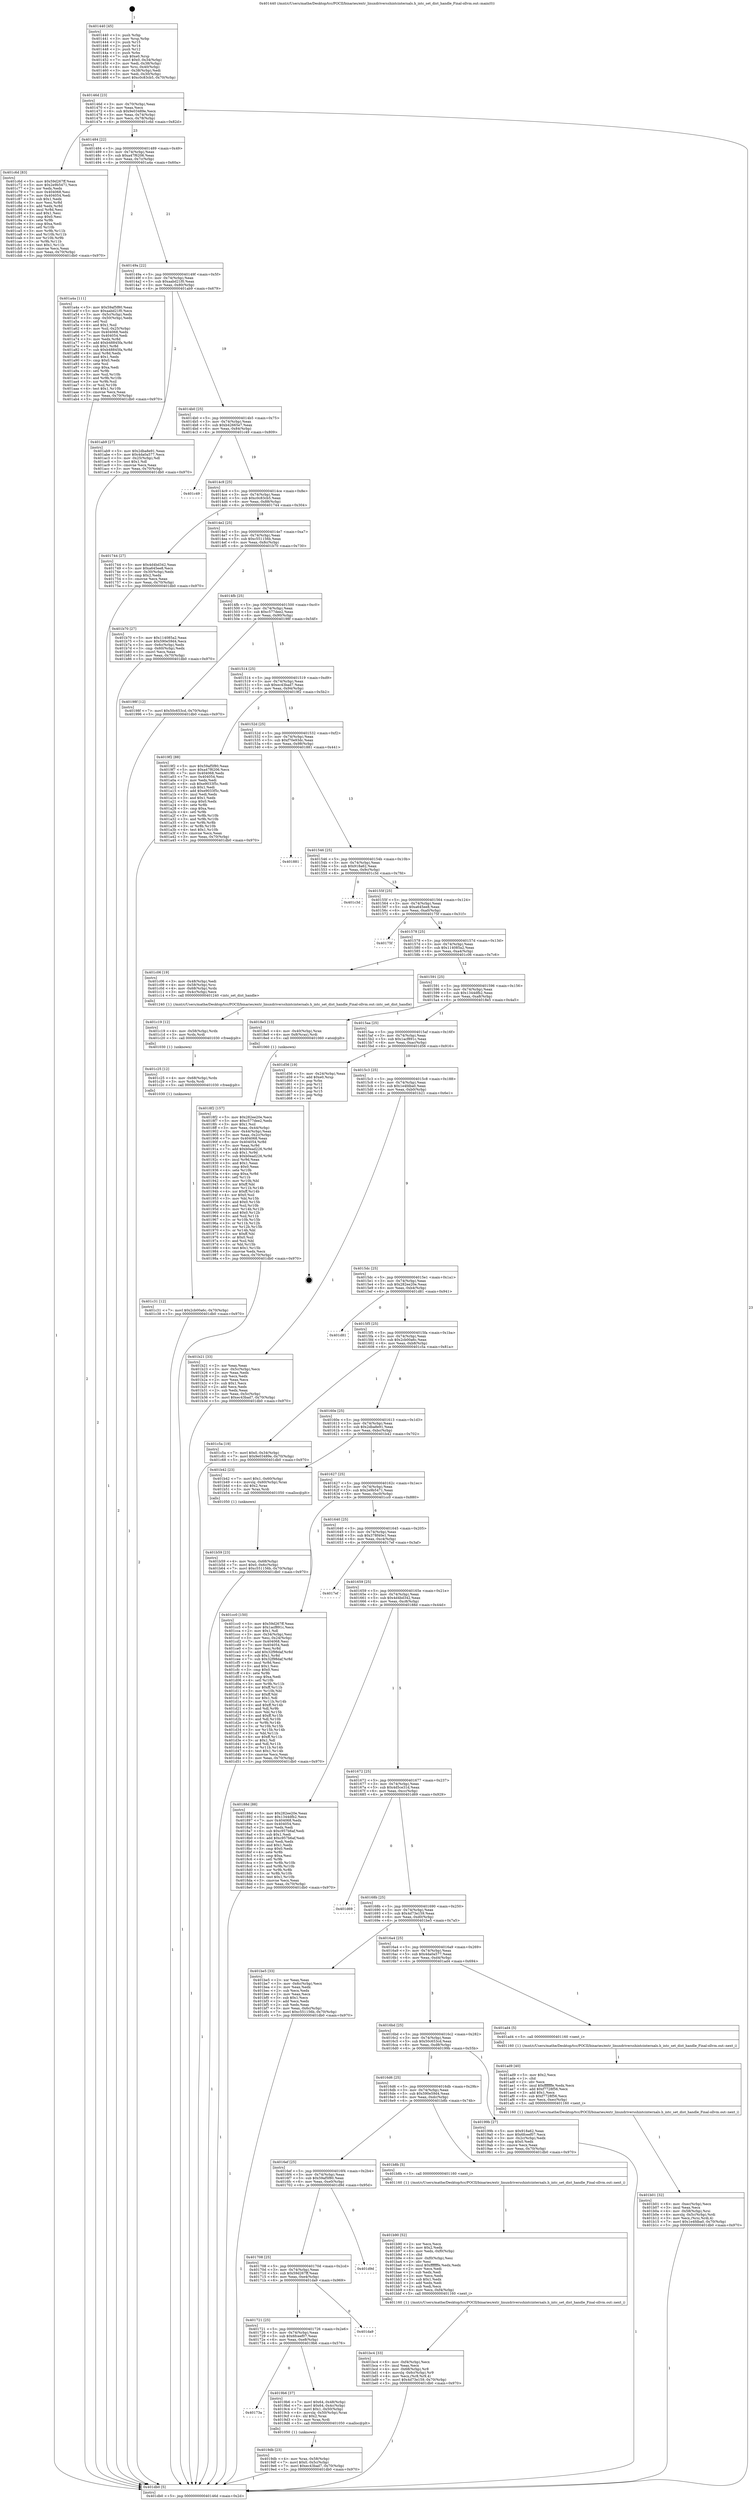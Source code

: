 digraph "0x401440" {
  label = "0x401440 (/mnt/c/Users/mathe/Desktop/tcc/POCII/binaries/extr_linuxdriversshintcinternals.h_intc_set_dist_handle_Final-ollvm.out::main(0))"
  labelloc = "t"
  node[shape=record]

  Entry [label="",width=0.3,height=0.3,shape=circle,fillcolor=black,style=filled]
  "0x40146d" [label="{
     0x40146d [23]\l
     | [instrs]\l
     &nbsp;&nbsp;0x40146d \<+3\>: mov -0x70(%rbp),%eax\l
     &nbsp;&nbsp;0x401470 \<+2\>: mov %eax,%ecx\l
     &nbsp;&nbsp;0x401472 \<+6\>: sub $0x9e03489e,%ecx\l
     &nbsp;&nbsp;0x401478 \<+3\>: mov %eax,-0x74(%rbp)\l
     &nbsp;&nbsp;0x40147b \<+3\>: mov %ecx,-0x78(%rbp)\l
     &nbsp;&nbsp;0x40147e \<+6\>: je 0000000000401c6d \<main+0x82d\>\l
  }"]
  "0x401c6d" [label="{
     0x401c6d [83]\l
     | [instrs]\l
     &nbsp;&nbsp;0x401c6d \<+5\>: mov $0x59d267ff,%eax\l
     &nbsp;&nbsp;0x401c72 \<+5\>: mov $0x2e9b5471,%ecx\l
     &nbsp;&nbsp;0x401c77 \<+2\>: xor %edx,%edx\l
     &nbsp;&nbsp;0x401c79 \<+7\>: mov 0x404068,%esi\l
     &nbsp;&nbsp;0x401c80 \<+7\>: mov 0x404054,%edi\l
     &nbsp;&nbsp;0x401c87 \<+3\>: sub $0x1,%edx\l
     &nbsp;&nbsp;0x401c8a \<+3\>: mov %esi,%r8d\l
     &nbsp;&nbsp;0x401c8d \<+3\>: add %edx,%r8d\l
     &nbsp;&nbsp;0x401c90 \<+4\>: imul %r8d,%esi\l
     &nbsp;&nbsp;0x401c94 \<+3\>: and $0x1,%esi\l
     &nbsp;&nbsp;0x401c97 \<+3\>: cmp $0x0,%esi\l
     &nbsp;&nbsp;0x401c9a \<+4\>: sete %r9b\l
     &nbsp;&nbsp;0x401c9e \<+3\>: cmp $0xa,%edi\l
     &nbsp;&nbsp;0x401ca1 \<+4\>: setl %r10b\l
     &nbsp;&nbsp;0x401ca5 \<+3\>: mov %r9b,%r11b\l
     &nbsp;&nbsp;0x401ca8 \<+3\>: and %r10b,%r11b\l
     &nbsp;&nbsp;0x401cab \<+3\>: xor %r10b,%r9b\l
     &nbsp;&nbsp;0x401cae \<+3\>: or %r9b,%r11b\l
     &nbsp;&nbsp;0x401cb1 \<+4\>: test $0x1,%r11b\l
     &nbsp;&nbsp;0x401cb5 \<+3\>: cmovne %ecx,%eax\l
     &nbsp;&nbsp;0x401cb8 \<+3\>: mov %eax,-0x70(%rbp)\l
     &nbsp;&nbsp;0x401cbb \<+5\>: jmp 0000000000401db0 \<main+0x970\>\l
  }"]
  "0x401484" [label="{
     0x401484 [22]\l
     | [instrs]\l
     &nbsp;&nbsp;0x401484 \<+5\>: jmp 0000000000401489 \<main+0x49\>\l
     &nbsp;&nbsp;0x401489 \<+3\>: mov -0x74(%rbp),%eax\l
     &nbsp;&nbsp;0x40148c \<+5\>: sub $0xa47f6206,%eax\l
     &nbsp;&nbsp;0x401491 \<+3\>: mov %eax,-0x7c(%rbp)\l
     &nbsp;&nbsp;0x401494 \<+6\>: je 0000000000401a4a \<main+0x60a\>\l
  }"]
  Exit [label="",width=0.3,height=0.3,shape=circle,fillcolor=black,style=filled,peripheries=2]
  "0x401a4a" [label="{
     0x401a4a [111]\l
     | [instrs]\l
     &nbsp;&nbsp;0x401a4a \<+5\>: mov $0x59af5f80,%eax\l
     &nbsp;&nbsp;0x401a4f \<+5\>: mov $0xaabd21f0,%ecx\l
     &nbsp;&nbsp;0x401a54 \<+3\>: mov -0x5c(%rbp),%edx\l
     &nbsp;&nbsp;0x401a57 \<+3\>: cmp -0x50(%rbp),%edx\l
     &nbsp;&nbsp;0x401a5a \<+4\>: setl %sil\l
     &nbsp;&nbsp;0x401a5e \<+4\>: and $0x1,%sil\l
     &nbsp;&nbsp;0x401a62 \<+4\>: mov %sil,-0x25(%rbp)\l
     &nbsp;&nbsp;0x401a66 \<+7\>: mov 0x404068,%edx\l
     &nbsp;&nbsp;0x401a6d \<+7\>: mov 0x404054,%edi\l
     &nbsp;&nbsp;0x401a74 \<+3\>: mov %edx,%r8d\l
     &nbsp;&nbsp;0x401a77 \<+7\>: add $0xb48845fa,%r8d\l
     &nbsp;&nbsp;0x401a7e \<+4\>: sub $0x1,%r8d\l
     &nbsp;&nbsp;0x401a82 \<+7\>: sub $0xb48845fa,%r8d\l
     &nbsp;&nbsp;0x401a89 \<+4\>: imul %r8d,%edx\l
     &nbsp;&nbsp;0x401a8d \<+3\>: and $0x1,%edx\l
     &nbsp;&nbsp;0x401a90 \<+3\>: cmp $0x0,%edx\l
     &nbsp;&nbsp;0x401a93 \<+4\>: sete %sil\l
     &nbsp;&nbsp;0x401a97 \<+3\>: cmp $0xa,%edi\l
     &nbsp;&nbsp;0x401a9a \<+4\>: setl %r9b\l
     &nbsp;&nbsp;0x401a9e \<+3\>: mov %sil,%r10b\l
     &nbsp;&nbsp;0x401aa1 \<+3\>: and %r9b,%r10b\l
     &nbsp;&nbsp;0x401aa4 \<+3\>: xor %r9b,%sil\l
     &nbsp;&nbsp;0x401aa7 \<+3\>: or %sil,%r10b\l
     &nbsp;&nbsp;0x401aaa \<+4\>: test $0x1,%r10b\l
     &nbsp;&nbsp;0x401aae \<+3\>: cmovne %ecx,%eax\l
     &nbsp;&nbsp;0x401ab1 \<+3\>: mov %eax,-0x70(%rbp)\l
     &nbsp;&nbsp;0x401ab4 \<+5\>: jmp 0000000000401db0 \<main+0x970\>\l
  }"]
  "0x40149a" [label="{
     0x40149a [22]\l
     | [instrs]\l
     &nbsp;&nbsp;0x40149a \<+5\>: jmp 000000000040149f \<main+0x5f\>\l
     &nbsp;&nbsp;0x40149f \<+3\>: mov -0x74(%rbp),%eax\l
     &nbsp;&nbsp;0x4014a2 \<+5\>: sub $0xaabd21f0,%eax\l
     &nbsp;&nbsp;0x4014a7 \<+3\>: mov %eax,-0x80(%rbp)\l
     &nbsp;&nbsp;0x4014aa \<+6\>: je 0000000000401ab9 \<main+0x679\>\l
  }"]
  "0x401c31" [label="{
     0x401c31 [12]\l
     | [instrs]\l
     &nbsp;&nbsp;0x401c31 \<+7\>: movl $0x2cb00a6c,-0x70(%rbp)\l
     &nbsp;&nbsp;0x401c38 \<+5\>: jmp 0000000000401db0 \<main+0x970\>\l
  }"]
  "0x401ab9" [label="{
     0x401ab9 [27]\l
     | [instrs]\l
     &nbsp;&nbsp;0x401ab9 \<+5\>: mov $0x2dba8e91,%eax\l
     &nbsp;&nbsp;0x401abe \<+5\>: mov $0x4da0a577,%ecx\l
     &nbsp;&nbsp;0x401ac3 \<+3\>: mov -0x25(%rbp),%dl\l
     &nbsp;&nbsp;0x401ac6 \<+3\>: test $0x1,%dl\l
     &nbsp;&nbsp;0x401ac9 \<+3\>: cmovne %ecx,%eax\l
     &nbsp;&nbsp;0x401acc \<+3\>: mov %eax,-0x70(%rbp)\l
     &nbsp;&nbsp;0x401acf \<+5\>: jmp 0000000000401db0 \<main+0x970\>\l
  }"]
  "0x4014b0" [label="{
     0x4014b0 [25]\l
     | [instrs]\l
     &nbsp;&nbsp;0x4014b0 \<+5\>: jmp 00000000004014b5 \<main+0x75\>\l
     &nbsp;&nbsp;0x4014b5 \<+3\>: mov -0x74(%rbp),%eax\l
     &nbsp;&nbsp;0x4014b8 \<+5\>: sub $0xb42665e7,%eax\l
     &nbsp;&nbsp;0x4014bd \<+6\>: mov %eax,-0x84(%rbp)\l
     &nbsp;&nbsp;0x4014c3 \<+6\>: je 0000000000401c49 \<main+0x809\>\l
  }"]
  "0x401c25" [label="{
     0x401c25 [12]\l
     | [instrs]\l
     &nbsp;&nbsp;0x401c25 \<+4\>: mov -0x68(%rbp),%rdx\l
     &nbsp;&nbsp;0x401c29 \<+3\>: mov %rdx,%rdi\l
     &nbsp;&nbsp;0x401c2c \<+5\>: call 0000000000401030 \<free@plt\>\l
     | [calls]\l
     &nbsp;&nbsp;0x401030 \{1\} (unknown)\l
  }"]
  "0x401c49" [label="{
     0x401c49\l
  }", style=dashed]
  "0x4014c9" [label="{
     0x4014c9 [25]\l
     | [instrs]\l
     &nbsp;&nbsp;0x4014c9 \<+5\>: jmp 00000000004014ce \<main+0x8e\>\l
     &nbsp;&nbsp;0x4014ce \<+3\>: mov -0x74(%rbp),%eax\l
     &nbsp;&nbsp;0x4014d1 \<+5\>: sub $0xc0c83cb5,%eax\l
     &nbsp;&nbsp;0x4014d6 \<+6\>: mov %eax,-0x88(%rbp)\l
     &nbsp;&nbsp;0x4014dc \<+6\>: je 0000000000401744 \<main+0x304\>\l
  }"]
  "0x401c19" [label="{
     0x401c19 [12]\l
     | [instrs]\l
     &nbsp;&nbsp;0x401c19 \<+4\>: mov -0x58(%rbp),%rdx\l
     &nbsp;&nbsp;0x401c1d \<+3\>: mov %rdx,%rdi\l
     &nbsp;&nbsp;0x401c20 \<+5\>: call 0000000000401030 \<free@plt\>\l
     | [calls]\l
     &nbsp;&nbsp;0x401030 \{1\} (unknown)\l
  }"]
  "0x401744" [label="{
     0x401744 [27]\l
     | [instrs]\l
     &nbsp;&nbsp;0x401744 \<+5\>: mov $0x4d4bd342,%eax\l
     &nbsp;&nbsp;0x401749 \<+5\>: mov $0xa645ee8,%ecx\l
     &nbsp;&nbsp;0x40174e \<+3\>: mov -0x30(%rbp),%edx\l
     &nbsp;&nbsp;0x401751 \<+3\>: cmp $0x2,%edx\l
     &nbsp;&nbsp;0x401754 \<+3\>: cmovne %ecx,%eax\l
     &nbsp;&nbsp;0x401757 \<+3\>: mov %eax,-0x70(%rbp)\l
     &nbsp;&nbsp;0x40175a \<+5\>: jmp 0000000000401db0 \<main+0x970\>\l
  }"]
  "0x4014e2" [label="{
     0x4014e2 [25]\l
     | [instrs]\l
     &nbsp;&nbsp;0x4014e2 \<+5\>: jmp 00000000004014e7 \<main+0xa7\>\l
     &nbsp;&nbsp;0x4014e7 \<+3\>: mov -0x74(%rbp),%eax\l
     &nbsp;&nbsp;0x4014ea \<+5\>: sub $0xc551156b,%eax\l
     &nbsp;&nbsp;0x4014ef \<+6\>: mov %eax,-0x8c(%rbp)\l
     &nbsp;&nbsp;0x4014f5 \<+6\>: je 0000000000401b70 \<main+0x730\>\l
  }"]
  "0x401db0" [label="{
     0x401db0 [5]\l
     | [instrs]\l
     &nbsp;&nbsp;0x401db0 \<+5\>: jmp 000000000040146d \<main+0x2d\>\l
  }"]
  "0x401440" [label="{
     0x401440 [45]\l
     | [instrs]\l
     &nbsp;&nbsp;0x401440 \<+1\>: push %rbp\l
     &nbsp;&nbsp;0x401441 \<+3\>: mov %rsp,%rbp\l
     &nbsp;&nbsp;0x401444 \<+2\>: push %r15\l
     &nbsp;&nbsp;0x401446 \<+2\>: push %r14\l
     &nbsp;&nbsp;0x401448 \<+2\>: push %r12\l
     &nbsp;&nbsp;0x40144a \<+1\>: push %rbx\l
     &nbsp;&nbsp;0x40144b \<+7\>: sub $0xe0,%rsp\l
     &nbsp;&nbsp;0x401452 \<+7\>: movl $0x0,-0x34(%rbp)\l
     &nbsp;&nbsp;0x401459 \<+3\>: mov %edi,-0x38(%rbp)\l
     &nbsp;&nbsp;0x40145c \<+4\>: mov %rsi,-0x40(%rbp)\l
     &nbsp;&nbsp;0x401460 \<+3\>: mov -0x38(%rbp),%edi\l
     &nbsp;&nbsp;0x401463 \<+3\>: mov %edi,-0x30(%rbp)\l
     &nbsp;&nbsp;0x401466 \<+7\>: movl $0xc0c83cb5,-0x70(%rbp)\l
  }"]
  "0x401bc4" [label="{
     0x401bc4 [33]\l
     | [instrs]\l
     &nbsp;&nbsp;0x401bc4 \<+6\>: mov -0xf4(%rbp),%ecx\l
     &nbsp;&nbsp;0x401bca \<+3\>: imul %eax,%ecx\l
     &nbsp;&nbsp;0x401bcd \<+4\>: mov -0x68(%rbp),%r8\l
     &nbsp;&nbsp;0x401bd1 \<+4\>: movslq -0x6c(%rbp),%r9\l
     &nbsp;&nbsp;0x401bd5 \<+4\>: mov %ecx,(%r8,%r9,4)\l
     &nbsp;&nbsp;0x401bd9 \<+7\>: movl $0x4d73e159,-0x70(%rbp)\l
     &nbsp;&nbsp;0x401be0 \<+5\>: jmp 0000000000401db0 \<main+0x970\>\l
  }"]
  "0x401b70" [label="{
     0x401b70 [27]\l
     | [instrs]\l
     &nbsp;&nbsp;0x401b70 \<+5\>: mov $0x114085a2,%eax\l
     &nbsp;&nbsp;0x401b75 \<+5\>: mov $0x590e59d4,%ecx\l
     &nbsp;&nbsp;0x401b7a \<+3\>: mov -0x6c(%rbp),%edx\l
     &nbsp;&nbsp;0x401b7d \<+3\>: cmp -0x60(%rbp),%edx\l
     &nbsp;&nbsp;0x401b80 \<+3\>: cmovl %ecx,%eax\l
     &nbsp;&nbsp;0x401b83 \<+3\>: mov %eax,-0x70(%rbp)\l
     &nbsp;&nbsp;0x401b86 \<+5\>: jmp 0000000000401db0 \<main+0x970\>\l
  }"]
  "0x4014fb" [label="{
     0x4014fb [25]\l
     | [instrs]\l
     &nbsp;&nbsp;0x4014fb \<+5\>: jmp 0000000000401500 \<main+0xc0\>\l
     &nbsp;&nbsp;0x401500 \<+3\>: mov -0x74(%rbp),%eax\l
     &nbsp;&nbsp;0x401503 \<+5\>: sub $0xc577dee2,%eax\l
     &nbsp;&nbsp;0x401508 \<+6\>: mov %eax,-0x90(%rbp)\l
     &nbsp;&nbsp;0x40150e \<+6\>: je 000000000040198f \<main+0x54f\>\l
  }"]
  "0x401b90" [label="{
     0x401b90 [52]\l
     | [instrs]\l
     &nbsp;&nbsp;0x401b90 \<+2\>: xor %ecx,%ecx\l
     &nbsp;&nbsp;0x401b92 \<+5\>: mov $0x2,%edx\l
     &nbsp;&nbsp;0x401b97 \<+6\>: mov %edx,-0xf0(%rbp)\l
     &nbsp;&nbsp;0x401b9d \<+1\>: cltd\l
     &nbsp;&nbsp;0x401b9e \<+6\>: mov -0xf0(%rbp),%esi\l
     &nbsp;&nbsp;0x401ba4 \<+2\>: idiv %esi\l
     &nbsp;&nbsp;0x401ba6 \<+6\>: imul $0xfffffffe,%edx,%edx\l
     &nbsp;&nbsp;0x401bac \<+2\>: mov %ecx,%edi\l
     &nbsp;&nbsp;0x401bae \<+2\>: sub %edx,%edi\l
     &nbsp;&nbsp;0x401bb0 \<+2\>: mov %ecx,%edx\l
     &nbsp;&nbsp;0x401bb2 \<+3\>: sub $0x1,%edx\l
     &nbsp;&nbsp;0x401bb5 \<+2\>: add %edx,%edi\l
     &nbsp;&nbsp;0x401bb7 \<+2\>: sub %edi,%ecx\l
     &nbsp;&nbsp;0x401bb9 \<+6\>: mov %ecx,-0xf4(%rbp)\l
     &nbsp;&nbsp;0x401bbf \<+5\>: call 0000000000401160 \<next_i\>\l
     | [calls]\l
     &nbsp;&nbsp;0x401160 \{1\} (/mnt/c/Users/mathe/Desktop/tcc/POCII/binaries/extr_linuxdriversshintcinternals.h_intc_set_dist_handle_Final-ollvm.out::next_i)\l
  }"]
  "0x40198f" [label="{
     0x40198f [12]\l
     | [instrs]\l
     &nbsp;&nbsp;0x40198f \<+7\>: movl $0x50c653cd,-0x70(%rbp)\l
     &nbsp;&nbsp;0x401996 \<+5\>: jmp 0000000000401db0 \<main+0x970\>\l
  }"]
  "0x401514" [label="{
     0x401514 [25]\l
     | [instrs]\l
     &nbsp;&nbsp;0x401514 \<+5\>: jmp 0000000000401519 \<main+0xd9\>\l
     &nbsp;&nbsp;0x401519 \<+3\>: mov -0x74(%rbp),%eax\l
     &nbsp;&nbsp;0x40151c \<+5\>: sub $0xec43bad7,%eax\l
     &nbsp;&nbsp;0x401521 \<+6\>: mov %eax,-0x94(%rbp)\l
     &nbsp;&nbsp;0x401527 \<+6\>: je 00000000004019f2 \<main+0x5b2\>\l
  }"]
  "0x401b59" [label="{
     0x401b59 [23]\l
     | [instrs]\l
     &nbsp;&nbsp;0x401b59 \<+4\>: mov %rax,-0x68(%rbp)\l
     &nbsp;&nbsp;0x401b5d \<+7\>: movl $0x0,-0x6c(%rbp)\l
     &nbsp;&nbsp;0x401b64 \<+7\>: movl $0xc551156b,-0x70(%rbp)\l
     &nbsp;&nbsp;0x401b6b \<+5\>: jmp 0000000000401db0 \<main+0x970\>\l
  }"]
  "0x4019f2" [label="{
     0x4019f2 [88]\l
     | [instrs]\l
     &nbsp;&nbsp;0x4019f2 \<+5\>: mov $0x59af5f80,%eax\l
     &nbsp;&nbsp;0x4019f7 \<+5\>: mov $0xa47f6206,%ecx\l
     &nbsp;&nbsp;0x4019fc \<+7\>: mov 0x404068,%edx\l
     &nbsp;&nbsp;0x401a03 \<+7\>: mov 0x404054,%esi\l
     &nbsp;&nbsp;0x401a0a \<+2\>: mov %edx,%edi\l
     &nbsp;&nbsp;0x401a0c \<+6\>: sub $0xe9033f5c,%edi\l
     &nbsp;&nbsp;0x401a12 \<+3\>: sub $0x1,%edi\l
     &nbsp;&nbsp;0x401a15 \<+6\>: add $0xe9033f5c,%edi\l
     &nbsp;&nbsp;0x401a1b \<+3\>: imul %edi,%edx\l
     &nbsp;&nbsp;0x401a1e \<+3\>: and $0x1,%edx\l
     &nbsp;&nbsp;0x401a21 \<+3\>: cmp $0x0,%edx\l
     &nbsp;&nbsp;0x401a24 \<+4\>: sete %r8b\l
     &nbsp;&nbsp;0x401a28 \<+3\>: cmp $0xa,%esi\l
     &nbsp;&nbsp;0x401a2b \<+4\>: setl %r9b\l
     &nbsp;&nbsp;0x401a2f \<+3\>: mov %r8b,%r10b\l
     &nbsp;&nbsp;0x401a32 \<+3\>: and %r9b,%r10b\l
     &nbsp;&nbsp;0x401a35 \<+3\>: xor %r9b,%r8b\l
     &nbsp;&nbsp;0x401a38 \<+3\>: or %r8b,%r10b\l
     &nbsp;&nbsp;0x401a3b \<+4\>: test $0x1,%r10b\l
     &nbsp;&nbsp;0x401a3f \<+3\>: cmovne %ecx,%eax\l
     &nbsp;&nbsp;0x401a42 \<+3\>: mov %eax,-0x70(%rbp)\l
     &nbsp;&nbsp;0x401a45 \<+5\>: jmp 0000000000401db0 \<main+0x970\>\l
  }"]
  "0x40152d" [label="{
     0x40152d [25]\l
     | [instrs]\l
     &nbsp;&nbsp;0x40152d \<+5\>: jmp 0000000000401532 \<main+0xf2\>\l
     &nbsp;&nbsp;0x401532 \<+3\>: mov -0x74(%rbp),%eax\l
     &nbsp;&nbsp;0x401535 \<+5\>: sub $0xf70e93dc,%eax\l
     &nbsp;&nbsp;0x40153a \<+6\>: mov %eax,-0x98(%rbp)\l
     &nbsp;&nbsp;0x401540 \<+6\>: je 0000000000401881 \<main+0x441\>\l
  }"]
  "0x401b01" [label="{
     0x401b01 [32]\l
     | [instrs]\l
     &nbsp;&nbsp;0x401b01 \<+6\>: mov -0xec(%rbp),%ecx\l
     &nbsp;&nbsp;0x401b07 \<+3\>: imul %eax,%ecx\l
     &nbsp;&nbsp;0x401b0a \<+4\>: mov -0x58(%rbp),%rsi\l
     &nbsp;&nbsp;0x401b0e \<+4\>: movslq -0x5c(%rbp),%rdi\l
     &nbsp;&nbsp;0x401b12 \<+3\>: mov %ecx,(%rsi,%rdi,4)\l
     &nbsp;&nbsp;0x401b15 \<+7\>: movl $0x1e4fdba0,-0x70(%rbp)\l
     &nbsp;&nbsp;0x401b1c \<+5\>: jmp 0000000000401db0 \<main+0x970\>\l
  }"]
  "0x401881" [label="{
     0x401881\l
  }", style=dashed]
  "0x401546" [label="{
     0x401546 [25]\l
     | [instrs]\l
     &nbsp;&nbsp;0x401546 \<+5\>: jmp 000000000040154b \<main+0x10b\>\l
     &nbsp;&nbsp;0x40154b \<+3\>: mov -0x74(%rbp),%eax\l
     &nbsp;&nbsp;0x40154e \<+5\>: sub $0x918a62,%eax\l
     &nbsp;&nbsp;0x401553 \<+6\>: mov %eax,-0x9c(%rbp)\l
     &nbsp;&nbsp;0x401559 \<+6\>: je 0000000000401c3d \<main+0x7fd\>\l
  }"]
  "0x401ad9" [label="{
     0x401ad9 [40]\l
     | [instrs]\l
     &nbsp;&nbsp;0x401ad9 \<+5\>: mov $0x2,%ecx\l
     &nbsp;&nbsp;0x401ade \<+1\>: cltd\l
     &nbsp;&nbsp;0x401adf \<+2\>: idiv %ecx\l
     &nbsp;&nbsp;0x401ae1 \<+6\>: imul $0xfffffffe,%edx,%ecx\l
     &nbsp;&nbsp;0x401ae7 \<+6\>: add $0xf7728f56,%ecx\l
     &nbsp;&nbsp;0x401aed \<+3\>: add $0x1,%ecx\l
     &nbsp;&nbsp;0x401af0 \<+6\>: sub $0xf7728f56,%ecx\l
     &nbsp;&nbsp;0x401af6 \<+6\>: mov %ecx,-0xec(%rbp)\l
     &nbsp;&nbsp;0x401afc \<+5\>: call 0000000000401160 \<next_i\>\l
     | [calls]\l
     &nbsp;&nbsp;0x401160 \{1\} (/mnt/c/Users/mathe/Desktop/tcc/POCII/binaries/extr_linuxdriversshintcinternals.h_intc_set_dist_handle_Final-ollvm.out::next_i)\l
  }"]
  "0x401c3d" [label="{
     0x401c3d\l
  }", style=dashed]
  "0x40155f" [label="{
     0x40155f [25]\l
     | [instrs]\l
     &nbsp;&nbsp;0x40155f \<+5\>: jmp 0000000000401564 \<main+0x124\>\l
     &nbsp;&nbsp;0x401564 \<+3\>: mov -0x74(%rbp),%eax\l
     &nbsp;&nbsp;0x401567 \<+5\>: sub $0xa645ee8,%eax\l
     &nbsp;&nbsp;0x40156c \<+6\>: mov %eax,-0xa0(%rbp)\l
     &nbsp;&nbsp;0x401572 \<+6\>: je 000000000040175f \<main+0x31f\>\l
  }"]
  "0x4019db" [label="{
     0x4019db [23]\l
     | [instrs]\l
     &nbsp;&nbsp;0x4019db \<+4\>: mov %rax,-0x58(%rbp)\l
     &nbsp;&nbsp;0x4019df \<+7\>: movl $0x0,-0x5c(%rbp)\l
     &nbsp;&nbsp;0x4019e6 \<+7\>: movl $0xec43bad7,-0x70(%rbp)\l
     &nbsp;&nbsp;0x4019ed \<+5\>: jmp 0000000000401db0 \<main+0x970\>\l
  }"]
  "0x40175f" [label="{
     0x40175f\l
  }", style=dashed]
  "0x401578" [label="{
     0x401578 [25]\l
     | [instrs]\l
     &nbsp;&nbsp;0x401578 \<+5\>: jmp 000000000040157d \<main+0x13d\>\l
     &nbsp;&nbsp;0x40157d \<+3\>: mov -0x74(%rbp),%eax\l
     &nbsp;&nbsp;0x401580 \<+5\>: sub $0x114085a2,%eax\l
     &nbsp;&nbsp;0x401585 \<+6\>: mov %eax,-0xa4(%rbp)\l
     &nbsp;&nbsp;0x40158b \<+6\>: je 0000000000401c06 \<main+0x7c6\>\l
  }"]
  "0x40173a" [label="{
     0x40173a\l
  }", style=dashed]
  "0x401c06" [label="{
     0x401c06 [19]\l
     | [instrs]\l
     &nbsp;&nbsp;0x401c06 \<+3\>: mov -0x48(%rbp),%edi\l
     &nbsp;&nbsp;0x401c09 \<+4\>: mov -0x58(%rbp),%rsi\l
     &nbsp;&nbsp;0x401c0d \<+4\>: mov -0x68(%rbp),%rdx\l
     &nbsp;&nbsp;0x401c11 \<+3\>: mov -0x4c(%rbp),%ecx\l
     &nbsp;&nbsp;0x401c14 \<+5\>: call 0000000000401240 \<intc_set_dist_handle\>\l
     | [calls]\l
     &nbsp;&nbsp;0x401240 \{1\} (/mnt/c/Users/mathe/Desktop/tcc/POCII/binaries/extr_linuxdriversshintcinternals.h_intc_set_dist_handle_Final-ollvm.out::intc_set_dist_handle)\l
  }"]
  "0x401591" [label="{
     0x401591 [25]\l
     | [instrs]\l
     &nbsp;&nbsp;0x401591 \<+5\>: jmp 0000000000401596 \<main+0x156\>\l
     &nbsp;&nbsp;0x401596 \<+3\>: mov -0x74(%rbp),%eax\l
     &nbsp;&nbsp;0x401599 \<+5\>: sub $0x1344dfb2,%eax\l
     &nbsp;&nbsp;0x40159e \<+6\>: mov %eax,-0xa8(%rbp)\l
     &nbsp;&nbsp;0x4015a4 \<+6\>: je 00000000004018e5 \<main+0x4a5\>\l
  }"]
  "0x4019b6" [label="{
     0x4019b6 [37]\l
     | [instrs]\l
     &nbsp;&nbsp;0x4019b6 \<+7\>: movl $0x64,-0x48(%rbp)\l
     &nbsp;&nbsp;0x4019bd \<+7\>: movl $0x64,-0x4c(%rbp)\l
     &nbsp;&nbsp;0x4019c4 \<+7\>: movl $0x1,-0x50(%rbp)\l
     &nbsp;&nbsp;0x4019cb \<+4\>: movslq -0x50(%rbp),%rax\l
     &nbsp;&nbsp;0x4019cf \<+4\>: shl $0x2,%rax\l
     &nbsp;&nbsp;0x4019d3 \<+3\>: mov %rax,%rdi\l
     &nbsp;&nbsp;0x4019d6 \<+5\>: call 0000000000401050 \<malloc@plt\>\l
     | [calls]\l
     &nbsp;&nbsp;0x401050 \{1\} (unknown)\l
  }"]
  "0x4018e5" [label="{
     0x4018e5 [13]\l
     | [instrs]\l
     &nbsp;&nbsp;0x4018e5 \<+4\>: mov -0x40(%rbp),%rax\l
     &nbsp;&nbsp;0x4018e9 \<+4\>: mov 0x8(%rax),%rdi\l
     &nbsp;&nbsp;0x4018ed \<+5\>: call 0000000000401060 \<atoi@plt\>\l
     | [calls]\l
     &nbsp;&nbsp;0x401060 \{1\} (unknown)\l
  }"]
  "0x4015aa" [label="{
     0x4015aa [25]\l
     | [instrs]\l
     &nbsp;&nbsp;0x4015aa \<+5\>: jmp 00000000004015af \<main+0x16f\>\l
     &nbsp;&nbsp;0x4015af \<+3\>: mov -0x74(%rbp),%eax\l
     &nbsp;&nbsp;0x4015b2 \<+5\>: sub $0x1acf891c,%eax\l
     &nbsp;&nbsp;0x4015b7 \<+6\>: mov %eax,-0xac(%rbp)\l
     &nbsp;&nbsp;0x4015bd \<+6\>: je 0000000000401d56 \<main+0x916\>\l
  }"]
  "0x401721" [label="{
     0x401721 [25]\l
     | [instrs]\l
     &nbsp;&nbsp;0x401721 \<+5\>: jmp 0000000000401726 \<main+0x2e6\>\l
     &nbsp;&nbsp;0x401726 \<+3\>: mov -0x74(%rbp),%eax\l
     &nbsp;&nbsp;0x401729 \<+5\>: sub $0x6fceef07,%eax\l
     &nbsp;&nbsp;0x40172e \<+6\>: mov %eax,-0xe8(%rbp)\l
     &nbsp;&nbsp;0x401734 \<+6\>: je 00000000004019b6 \<main+0x576\>\l
  }"]
  "0x401d56" [label="{
     0x401d56 [19]\l
     | [instrs]\l
     &nbsp;&nbsp;0x401d56 \<+3\>: mov -0x24(%rbp),%eax\l
     &nbsp;&nbsp;0x401d59 \<+7\>: add $0xe0,%rsp\l
     &nbsp;&nbsp;0x401d60 \<+1\>: pop %rbx\l
     &nbsp;&nbsp;0x401d61 \<+2\>: pop %r12\l
     &nbsp;&nbsp;0x401d63 \<+2\>: pop %r14\l
     &nbsp;&nbsp;0x401d65 \<+2\>: pop %r15\l
     &nbsp;&nbsp;0x401d67 \<+1\>: pop %rbp\l
     &nbsp;&nbsp;0x401d68 \<+1\>: ret\l
  }"]
  "0x4015c3" [label="{
     0x4015c3 [25]\l
     | [instrs]\l
     &nbsp;&nbsp;0x4015c3 \<+5\>: jmp 00000000004015c8 \<main+0x188\>\l
     &nbsp;&nbsp;0x4015c8 \<+3\>: mov -0x74(%rbp),%eax\l
     &nbsp;&nbsp;0x4015cb \<+5\>: sub $0x1e4fdba0,%eax\l
     &nbsp;&nbsp;0x4015d0 \<+6\>: mov %eax,-0xb0(%rbp)\l
     &nbsp;&nbsp;0x4015d6 \<+6\>: je 0000000000401b21 \<main+0x6e1\>\l
  }"]
  "0x401da9" [label="{
     0x401da9\l
  }", style=dashed]
  "0x401b21" [label="{
     0x401b21 [33]\l
     | [instrs]\l
     &nbsp;&nbsp;0x401b21 \<+2\>: xor %eax,%eax\l
     &nbsp;&nbsp;0x401b23 \<+3\>: mov -0x5c(%rbp),%ecx\l
     &nbsp;&nbsp;0x401b26 \<+2\>: mov %eax,%edx\l
     &nbsp;&nbsp;0x401b28 \<+2\>: sub %ecx,%edx\l
     &nbsp;&nbsp;0x401b2a \<+2\>: mov %eax,%ecx\l
     &nbsp;&nbsp;0x401b2c \<+3\>: sub $0x1,%ecx\l
     &nbsp;&nbsp;0x401b2f \<+2\>: add %ecx,%edx\l
     &nbsp;&nbsp;0x401b31 \<+2\>: sub %edx,%eax\l
     &nbsp;&nbsp;0x401b33 \<+3\>: mov %eax,-0x5c(%rbp)\l
     &nbsp;&nbsp;0x401b36 \<+7\>: movl $0xec43bad7,-0x70(%rbp)\l
     &nbsp;&nbsp;0x401b3d \<+5\>: jmp 0000000000401db0 \<main+0x970\>\l
  }"]
  "0x4015dc" [label="{
     0x4015dc [25]\l
     | [instrs]\l
     &nbsp;&nbsp;0x4015dc \<+5\>: jmp 00000000004015e1 \<main+0x1a1\>\l
     &nbsp;&nbsp;0x4015e1 \<+3\>: mov -0x74(%rbp),%eax\l
     &nbsp;&nbsp;0x4015e4 \<+5\>: sub $0x282ee20e,%eax\l
     &nbsp;&nbsp;0x4015e9 \<+6\>: mov %eax,-0xb4(%rbp)\l
     &nbsp;&nbsp;0x4015ef \<+6\>: je 0000000000401d81 \<main+0x941\>\l
  }"]
  "0x401708" [label="{
     0x401708 [25]\l
     | [instrs]\l
     &nbsp;&nbsp;0x401708 \<+5\>: jmp 000000000040170d \<main+0x2cd\>\l
     &nbsp;&nbsp;0x40170d \<+3\>: mov -0x74(%rbp),%eax\l
     &nbsp;&nbsp;0x401710 \<+5\>: sub $0x59d267ff,%eax\l
     &nbsp;&nbsp;0x401715 \<+6\>: mov %eax,-0xe4(%rbp)\l
     &nbsp;&nbsp;0x40171b \<+6\>: je 0000000000401da9 \<main+0x969\>\l
  }"]
  "0x401d81" [label="{
     0x401d81\l
  }", style=dashed]
  "0x4015f5" [label="{
     0x4015f5 [25]\l
     | [instrs]\l
     &nbsp;&nbsp;0x4015f5 \<+5\>: jmp 00000000004015fa \<main+0x1ba\>\l
     &nbsp;&nbsp;0x4015fa \<+3\>: mov -0x74(%rbp),%eax\l
     &nbsp;&nbsp;0x4015fd \<+5\>: sub $0x2cb00a6c,%eax\l
     &nbsp;&nbsp;0x401602 \<+6\>: mov %eax,-0xb8(%rbp)\l
     &nbsp;&nbsp;0x401608 \<+6\>: je 0000000000401c5a \<main+0x81a\>\l
  }"]
  "0x401d9d" [label="{
     0x401d9d\l
  }", style=dashed]
  "0x401c5a" [label="{
     0x401c5a [19]\l
     | [instrs]\l
     &nbsp;&nbsp;0x401c5a \<+7\>: movl $0x0,-0x34(%rbp)\l
     &nbsp;&nbsp;0x401c61 \<+7\>: movl $0x9e03489e,-0x70(%rbp)\l
     &nbsp;&nbsp;0x401c68 \<+5\>: jmp 0000000000401db0 \<main+0x970\>\l
  }"]
  "0x40160e" [label="{
     0x40160e [25]\l
     | [instrs]\l
     &nbsp;&nbsp;0x40160e \<+5\>: jmp 0000000000401613 \<main+0x1d3\>\l
     &nbsp;&nbsp;0x401613 \<+3\>: mov -0x74(%rbp),%eax\l
     &nbsp;&nbsp;0x401616 \<+5\>: sub $0x2dba8e91,%eax\l
     &nbsp;&nbsp;0x40161b \<+6\>: mov %eax,-0xbc(%rbp)\l
     &nbsp;&nbsp;0x401621 \<+6\>: je 0000000000401b42 \<main+0x702\>\l
  }"]
  "0x4016ef" [label="{
     0x4016ef [25]\l
     | [instrs]\l
     &nbsp;&nbsp;0x4016ef \<+5\>: jmp 00000000004016f4 \<main+0x2b4\>\l
     &nbsp;&nbsp;0x4016f4 \<+3\>: mov -0x74(%rbp),%eax\l
     &nbsp;&nbsp;0x4016f7 \<+5\>: sub $0x59af5f80,%eax\l
     &nbsp;&nbsp;0x4016fc \<+6\>: mov %eax,-0xe0(%rbp)\l
     &nbsp;&nbsp;0x401702 \<+6\>: je 0000000000401d9d \<main+0x95d\>\l
  }"]
  "0x401b42" [label="{
     0x401b42 [23]\l
     | [instrs]\l
     &nbsp;&nbsp;0x401b42 \<+7\>: movl $0x1,-0x60(%rbp)\l
     &nbsp;&nbsp;0x401b49 \<+4\>: movslq -0x60(%rbp),%rax\l
     &nbsp;&nbsp;0x401b4d \<+4\>: shl $0x2,%rax\l
     &nbsp;&nbsp;0x401b51 \<+3\>: mov %rax,%rdi\l
     &nbsp;&nbsp;0x401b54 \<+5\>: call 0000000000401050 \<malloc@plt\>\l
     | [calls]\l
     &nbsp;&nbsp;0x401050 \{1\} (unknown)\l
  }"]
  "0x401627" [label="{
     0x401627 [25]\l
     | [instrs]\l
     &nbsp;&nbsp;0x401627 \<+5\>: jmp 000000000040162c \<main+0x1ec\>\l
     &nbsp;&nbsp;0x40162c \<+3\>: mov -0x74(%rbp),%eax\l
     &nbsp;&nbsp;0x40162f \<+5\>: sub $0x2e9b5471,%eax\l
     &nbsp;&nbsp;0x401634 \<+6\>: mov %eax,-0xc0(%rbp)\l
     &nbsp;&nbsp;0x40163a \<+6\>: je 0000000000401cc0 \<main+0x880\>\l
  }"]
  "0x401b8b" [label="{
     0x401b8b [5]\l
     | [instrs]\l
     &nbsp;&nbsp;0x401b8b \<+5\>: call 0000000000401160 \<next_i\>\l
     | [calls]\l
     &nbsp;&nbsp;0x401160 \{1\} (/mnt/c/Users/mathe/Desktop/tcc/POCII/binaries/extr_linuxdriversshintcinternals.h_intc_set_dist_handle_Final-ollvm.out::next_i)\l
  }"]
  "0x401cc0" [label="{
     0x401cc0 [150]\l
     | [instrs]\l
     &nbsp;&nbsp;0x401cc0 \<+5\>: mov $0x59d267ff,%eax\l
     &nbsp;&nbsp;0x401cc5 \<+5\>: mov $0x1acf891c,%ecx\l
     &nbsp;&nbsp;0x401cca \<+2\>: mov $0x1,%dl\l
     &nbsp;&nbsp;0x401ccc \<+3\>: mov -0x34(%rbp),%esi\l
     &nbsp;&nbsp;0x401ccf \<+3\>: mov %esi,-0x24(%rbp)\l
     &nbsp;&nbsp;0x401cd2 \<+7\>: mov 0x404068,%esi\l
     &nbsp;&nbsp;0x401cd9 \<+7\>: mov 0x404054,%edi\l
     &nbsp;&nbsp;0x401ce0 \<+3\>: mov %esi,%r8d\l
     &nbsp;&nbsp;0x401ce3 \<+7\>: add $0x32f98daf,%r8d\l
     &nbsp;&nbsp;0x401cea \<+4\>: sub $0x1,%r8d\l
     &nbsp;&nbsp;0x401cee \<+7\>: sub $0x32f98daf,%r8d\l
     &nbsp;&nbsp;0x401cf5 \<+4\>: imul %r8d,%esi\l
     &nbsp;&nbsp;0x401cf9 \<+3\>: and $0x1,%esi\l
     &nbsp;&nbsp;0x401cfc \<+3\>: cmp $0x0,%esi\l
     &nbsp;&nbsp;0x401cff \<+4\>: sete %r9b\l
     &nbsp;&nbsp;0x401d03 \<+3\>: cmp $0xa,%edi\l
     &nbsp;&nbsp;0x401d06 \<+4\>: setl %r10b\l
     &nbsp;&nbsp;0x401d0a \<+3\>: mov %r9b,%r11b\l
     &nbsp;&nbsp;0x401d0d \<+4\>: xor $0xff,%r11b\l
     &nbsp;&nbsp;0x401d11 \<+3\>: mov %r10b,%bl\l
     &nbsp;&nbsp;0x401d14 \<+3\>: xor $0xff,%bl\l
     &nbsp;&nbsp;0x401d17 \<+3\>: xor $0x1,%dl\l
     &nbsp;&nbsp;0x401d1a \<+3\>: mov %r11b,%r14b\l
     &nbsp;&nbsp;0x401d1d \<+4\>: and $0xff,%r14b\l
     &nbsp;&nbsp;0x401d21 \<+3\>: and %dl,%r9b\l
     &nbsp;&nbsp;0x401d24 \<+3\>: mov %bl,%r15b\l
     &nbsp;&nbsp;0x401d27 \<+4\>: and $0xff,%r15b\l
     &nbsp;&nbsp;0x401d2b \<+3\>: and %dl,%r10b\l
     &nbsp;&nbsp;0x401d2e \<+3\>: or %r9b,%r14b\l
     &nbsp;&nbsp;0x401d31 \<+3\>: or %r10b,%r15b\l
     &nbsp;&nbsp;0x401d34 \<+3\>: xor %r15b,%r14b\l
     &nbsp;&nbsp;0x401d37 \<+3\>: or %bl,%r11b\l
     &nbsp;&nbsp;0x401d3a \<+4\>: xor $0xff,%r11b\l
     &nbsp;&nbsp;0x401d3e \<+3\>: or $0x1,%dl\l
     &nbsp;&nbsp;0x401d41 \<+3\>: and %dl,%r11b\l
     &nbsp;&nbsp;0x401d44 \<+3\>: or %r11b,%r14b\l
     &nbsp;&nbsp;0x401d47 \<+4\>: test $0x1,%r14b\l
     &nbsp;&nbsp;0x401d4b \<+3\>: cmovne %ecx,%eax\l
     &nbsp;&nbsp;0x401d4e \<+3\>: mov %eax,-0x70(%rbp)\l
     &nbsp;&nbsp;0x401d51 \<+5\>: jmp 0000000000401db0 \<main+0x970\>\l
  }"]
  "0x401640" [label="{
     0x401640 [25]\l
     | [instrs]\l
     &nbsp;&nbsp;0x401640 \<+5\>: jmp 0000000000401645 \<main+0x205\>\l
     &nbsp;&nbsp;0x401645 \<+3\>: mov -0x74(%rbp),%eax\l
     &nbsp;&nbsp;0x401648 \<+5\>: sub $0x378f40e1,%eax\l
     &nbsp;&nbsp;0x40164d \<+6\>: mov %eax,-0xc4(%rbp)\l
     &nbsp;&nbsp;0x401653 \<+6\>: je 00000000004017ef \<main+0x3af\>\l
  }"]
  "0x4016d6" [label="{
     0x4016d6 [25]\l
     | [instrs]\l
     &nbsp;&nbsp;0x4016d6 \<+5\>: jmp 00000000004016db \<main+0x29b\>\l
     &nbsp;&nbsp;0x4016db \<+3\>: mov -0x74(%rbp),%eax\l
     &nbsp;&nbsp;0x4016de \<+5\>: sub $0x590e59d4,%eax\l
     &nbsp;&nbsp;0x4016e3 \<+6\>: mov %eax,-0xdc(%rbp)\l
     &nbsp;&nbsp;0x4016e9 \<+6\>: je 0000000000401b8b \<main+0x74b\>\l
  }"]
  "0x4017ef" [label="{
     0x4017ef\l
  }", style=dashed]
  "0x401659" [label="{
     0x401659 [25]\l
     | [instrs]\l
     &nbsp;&nbsp;0x401659 \<+5\>: jmp 000000000040165e \<main+0x21e\>\l
     &nbsp;&nbsp;0x40165e \<+3\>: mov -0x74(%rbp),%eax\l
     &nbsp;&nbsp;0x401661 \<+5\>: sub $0x4d4bd342,%eax\l
     &nbsp;&nbsp;0x401666 \<+6\>: mov %eax,-0xc8(%rbp)\l
     &nbsp;&nbsp;0x40166c \<+6\>: je 000000000040188d \<main+0x44d\>\l
  }"]
  "0x40199b" [label="{
     0x40199b [27]\l
     | [instrs]\l
     &nbsp;&nbsp;0x40199b \<+5\>: mov $0x918a62,%eax\l
     &nbsp;&nbsp;0x4019a0 \<+5\>: mov $0x6fceef07,%ecx\l
     &nbsp;&nbsp;0x4019a5 \<+3\>: mov -0x2c(%rbp),%edx\l
     &nbsp;&nbsp;0x4019a8 \<+3\>: cmp $0x0,%edx\l
     &nbsp;&nbsp;0x4019ab \<+3\>: cmove %ecx,%eax\l
     &nbsp;&nbsp;0x4019ae \<+3\>: mov %eax,-0x70(%rbp)\l
     &nbsp;&nbsp;0x4019b1 \<+5\>: jmp 0000000000401db0 \<main+0x970\>\l
  }"]
  "0x40188d" [label="{
     0x40188d [88]\l
     | [instrs]\l
     &nbsp;&nbsp;0x40188d \<+5\>: mov $0x282ee20e,%eax\l
     &nbsp;&nbsp;0x401892 \<+5\>: mov $0x1344dfb2,%ecx\l
     &nbsp;&nbsp;0x401897 \<+7\>: mov 0x404068,%edx\l
     &nbsp;&nbsp;0x40189e \<+7\>: mov 0x404054,%esi\l
     &nbsp;&nbsp;0x4018a5 \<+2\>: mov %edx,%edi\l
     &nbsp;&nbsp;0x4018a7 \<+6\>: sub $0xc957b6af,%edi\l
     &nbsp;&nbsp;0x4018ad \<+3\>: sub $0x1,%edi\l
     &nbsp;&nbsp;0x4018b0 \<+6\>: add $0xc957b6af,%edi\l
     &nbsp;&nbsp;0x4018b6 \<+3\>: imul %edi,%edx\l
     &nbsp;&nbsp;0x4018b9 \<+3\>: and $0x1,%edx\l
     &nbsp;&nbsp;0x4018bc \<+3\>: cmp $0x0,%edx\l
     &nbsp;&nbsp;0x4018bf \<+4\>: sete %r8b\l
     &nbsp;&nbsp;0x4018c3 \<+3\>: cmp $0xa,%esi\l
     &nbsp;&nbsp;0x4018c6 \<+4\>: setl %r9b\l
     &nbsp;&nbsp;0x4018ca \<+3\>: mov %r8b,%r10b\l
     &nbsp;&nbsp;0x4018cd \<+3\>: and %r9b,%r10b\l
     &nbsp;&nbsp;0x4018d0 \<+3\>: xor %r9b,%r8b\l
     &nbsp;&nbsp;0x4018d3 \<+3\>: or %r8b,%r10b\l
     &nbsp;&nbsp;0x4018d6 \<+4\>: test $0x1,%r10b\l
     &nbsp;&nbsp;0x4018da \<+3\>: cmovne %ecx,%eax\l
     &nbsp;&nbsp;0x4018dd \<+3\>: mov %eax,-0x70(%rbp)\l
     &nbsp;&nbsp;0x4018e0 \<+5\>: jmp 0000000000401db0 \<main+0x970\>\l
  }"]
  "0x401672" [label="{
     0x401672 [25]\l
     | [instrs]\l
     &nbsp;&nbsp;0x401672 \<+5\>: jmp 0000000000401677 \<main+0x237\>\l
     &nbsp;&nbsp;0x401677 \<+3\>: mov -0x74(%rbp),%eax\l
     &nbsp;&nbsp;0x40167a \<+5\>: sub $0x4d5ce31d,%eax\l
     &nbsp;&nbsp;0x40167f \<+6\>: mov %eax,-0xcc(%rbp)\l
     &nbsp;&nbsp;0x401685 \<+6\>: je 0000000000401d69 \<main+0x929\>\l
  }"]
  "0x4018f2" [label="{
     0x4018f2 [157]\l
     | [instrs]\l
     &nbsp;&nbsp;0x4018f2 \<+5\>: mov $0x282ee20e,%ecx\l
     &nbsp;&nbsp;0x4018f7 \<+5\>: mov $0xc577dee2,%edx\l
     &nbsp;&nbsp;0x4018fc \<+3\>: mov $0x1,%sil\l
     &nbsp;&nbsp;0x4018ff \<+3\>: mov %eax,-0x44(%rbp)\l
     &nbsp;&nbsp;0x401902 \<+3\>: mov -0x44(%rbp),%eax\l
     &nbsp;&nbsp;0x401905 \<+3\>: mov %eax,-0x2c(%rbp)\l
     &nbsp;&nbsp;0x401908 \<+7\>: mov 0x404068,%eax\l
     &nbsp;&nbsp;0x40190f \<+8\>: mov 0x404054,%r8d\l
     &nbsp;&nbsp;0x401917 \<+3\>: mov %eax,%r9d\l
     &nbsp;&nbsp;0x40191a \<+7\>: add $0xb0ead226,%r9d\l
     &nbsp;&nbsp;0x401921 \<+4\>: sub $0x1,%r9d\l
     &nbsp;&nbsp;0x401925 \<+7\>: sub $0xb0ead226,%r9d\l
     &nbsp;&nbsp;0x40192c \<+4\>: imul %r9d,%eax\l
     &nbsp;&nbsp;0x401930 \<+3\>: and $0x1,%eax\l
     &nbsp;&nbsp;0x401933 \<+3\>: cmp $0x0,%eax\l
     &nbsp;&nbsp;0x401936 \<+4\>: sete %r10b\l
     &nbsp;&nbsp;0x40193a \<+4\>: cmp $0xa,%r8d\l
     &nbsp;&nbsp;0x40193e \<+4\>: setl %r11b\l
     &nbsp;&nbsp;0x401942 \<+3\>: mov %r10b,%bl\l
     &nbsp;&nbsp;0x401945 \<+3\>: xor $0xff,%bl\l
     &nbsp;&nbsp;0x401948 \<+3\>: mov %r11b,%r14b\l
     &nbsp;&nbsp;0x40194b \<+4\>: xor $0xff,%r14b\l
     &nbsp;&nbsp;0x40194f \<+4\>: xor $0x0,%sil\l
     &nbsp;&nbsp;0x401953 \<+3\>: mov %bl,%r15b\l
     &nbsp;&nbsp;0x401956 \<+4\>: and $0x0,%r15b\l
     &nbsp;&nbsp;0x40195a \<+3\>: and %sil,%r10b\l
     &nbsp;&nbsp;0x40195d \<+3\>: mov %r14b,%r12b\l
     &nbsp;&nbsp;0x401960 \<+4\>: and $0x0,%r12b\l
     &nbsp;&nbsp;0x401964 \<+3\>: and %sil,%r11b\l
     &nbsp;&nbsp;0x401967 \<+3\>: or %r10b,%r15b\l
     &nbsp;&nbsp;0x40196a \<+3\>: or %r11b,%r12b\l
     &nbsp;&nbsp;0x40196d \<+3\>: xor %r12b,%r15b\l
     &nbsp;&nbsp;0x401970 \<+3\>: or %r14b,%bl\l
     &nbsp;&nbsp;0x401973 \<+3\>: xor $0xff,%bl\l
     &nbsp;&nbsp;0x401976 \<+4\>: or $0x0,%sil\l
     &nbsp;&nbsp;0x40197a \<+3\>: and %sil,%bl\l
     &nbsp;&nbsp;0x40197d \<+3\>: or %bl,%r15b\l
     &nbsp;&nbsp;0x401980 \<+4\>: test $0x1,%r15b\l
     &nbsp;&nbsp;0x401984 \<+3\>: cmovne %edx,%ecx\l
     &nbsp;&nbsp;0x401987 \<+3\>: mov %ecx,-0x70(%rbp)\l
     &nbsp;&nbsp;0x40198a \<+5\>: jmp 0000000000401db0 \<main+0x970\>\l
  }"]
  "0x4016bd" [label="{
     0x4016bd [25]\l
     | [instrs]\l
     &nbsp;&nbsp;0x4016bd \<+5\>: jmp 00000000004016c2 \<main+0x282\>\l
     &nbsp;&nbsp;0x4016c2 \<+3\>: mov -0x74(%rbp),%eax\l
     &nbsp;&nbsp;0x4016c5 \<+5\>: sub $0x50c653cd,%eax\l
     &nbsp;&nbsp;0x4016ca \<+6\>: mov %eax,-0xd8(%rbp)\l
     &nbsp;&nbsp;0x4016d0 \<+6\>: je 000000000040199b \<main+0x55b\>\l
  }"]
  "0x401d69" [label="{
     0x401d69\l
  }", style=dashed]
  "0x40168b" [label="{
     0x40168b [25]\l
     | [instrs]\l
     &nbsp;&nbsp;0x40168b \<+5\>: jmp 0000000000401690 \<main+0x250\>\l
     &nbsp;&nbsp;0x401690 \<+3\>: mov -0x74(%rbp),%eax\l
     &nbsp;&nbsp;0x401693 \<+5\>: sub $0x4d73e159,%eax\l
     &nbsp;&nbsp;0x401698 \<+6\>: mov %eax,-0xd0(%rbp)\l
     &nbsp;&nbsp;0x40169e \<+6\>: je 0000000000401be5 \<main+0x7a5\>\l
  }"]
  "0x401ad4" [label="{
     0x401ad4 [5]\l
     | [instrs]\l
     &nbsp;&nbsp;0x401ad4 \<+5\>: call 0000000000401160 \<next_i\>\l
     | [calls]\l
     &nbsp;&nbsp;0x401160 \{1\} (/mnt/c/Users/mathe/Desktop/tcc/POCII/binaries/extr_linuxdriversshintcinternals.h_intc_set_dist_handle_Final-ollvm.out::next_i)\l
  }"]
  "0x401be5" [label="{
     0x401be5 [33]\l
     | [instrs]\l
     &nbsp;&nbsp;0x401be5 \<+2\>: xor %eax,%eax\l
     &nbsp;&nbsp;0x401be7 \<+3\>: mov -0x6c(%rbp),%ecx\l
     &nbsp;&nbsp;0x401bea \<+2\>: mov %eax,%edx\l
     &nbsp;&nbsp;0x401bec \<+2\>: sub %ecx,%edx\l
     &nbsp;&nbsp;0x401bee \<+2\>: mov %eax,%ecx\l
     &nbsp;&nbsp;0x401bf0 \<+3\>: sub $0x1,%ecx\l
     &nbsp;&nbsp;0x401bf3 \<+2\>: add %ecx,%edx\l
     &nbsp;&nbsp;0x401bf5 \<+2\>: sub %edx,%eax\l
     &nbsp;&nbsp;0x401bf7 \<+3\>: mov %eax,-0x6c(%rbp)\l
     &nbsp;&nbsp;0x401bfa \<+7\>: movl $0xc551156b,-0x70(%rbp)\l
     &nbsp;&nbsp;0x401c01 \<+5\>: jmp 0000000000401db0 \<main+0x970\>\l
  }"]
  "0x4016a4" [label="{
     0x4016a4 [25]\l
     | [instrs]\l
     &nbsp;&nbsp;0x4016a4 \<+5\>: jmp 00000000004016a9 \<main+0x269\>\l
     &nbsp;&nbsp;0x4016a9 \<+3\>: mov -0x74(%rbp),%eax\l
     &nbsp;&nbsp;0x4016ac \<+5\>: sub $0x4da0a577,%eax\l
     &nbsp;&nbsp;0x4016b1 \<+6\>: mov %eax,-0xd4(%rbp)\l
     &nbsp;&nbsp;0x4016b7 \<+6\>: je 0000000000401ad4 \<main+0x694\>\l
  }"]
  Entry -> "0x401440" [label=" 1"]
  "0x40146d" -> "0x401c6d" [label=" 1"]
  "0x40146d" -> "0x401484" [label=" 23"]
  "0x401d56" -> Exit [label=" 1"]
  "0x401484" -> "0x401a4a" [label=" 2"]
  "0x401484" -> "0x40149a" [label=" 21"]
  "0x401cc0" -> "0x401db0" [label=" 1"]
  "0x40149a" -> "0x401ab9" [label=" 2"]
  "0x40149a" -> "0x4014b0" [label=" 19"]
  "0x401c6d" -> "0x401db0" [label=" 1"]
  "0x4014b0" -> "0x401c49" [label=" 0"]
  "0x4014b0" -> "0x4014c9" [label=" 19"]
  "0x401c5a" -> "0x401db0" [label=" 1"]
  "0x4014c9" -> "0x401744" [label=" 1"]
  "0x4014c9" -> "0x4014e2" [label=" 18"]
  "0x401744" -> "0x401db0" [label=" 1"]
  "0x401440" -> "0x40146d" [label=" 1"]
  "0x401db0" -> "0x40146d" [label=" 23"]
  "0x401c31" -> "0x401db0" [label=" 1"]
  "0x4014e2" -> "0x401b70" [label=" 2"]
  "0x4014e2" -> "0x4014fb" [label=" 16"]
  "0x401c25" -> "0x401c31" [label=" 1"]
  "0x4014fb" -> "0x40198f" [label=" 1"]
  "0x4014fb" -> "0x401514" [label=" 15"]
  "0x401c19" -> "0x401c25" [label=" 1"]
  "0x401514" -> "0x4019f2" [label=" 2"]
  "0x401514" -> "0x40152d" [label=" 13"]
  "0x401c06" -> "0x401c19" [label=" 1"]
  "0x40152d" -> "0x401881" [label=" 0"]
  "0x40152d" -> "0x401546" [label=" 13"]
  "0x401be5" -> "0x401db0" [label=" 1"]
  "0x401546" -> "0x401c3d" [label=" 0"]
  "0x401546" -> "0x40155f" [label=" 13"]
  "0x401bc4" -> "0x401db0" [label=" 1"]
  "0x40155f" -> "0x40175f" [label=" 0"]
  "0x40155f" -> "0x401578" [label=" 13"]
  "0x401b90" -> "0x401bc4" [label=" 1"]
  "0x401578" -> "0x401c06" [label=" 1"]
  "0x401578" -> "0x401591" [label=" 12"]
  "0x401b8b" -> "0x401b90" [label=" 1"]
  "0x401591" -> "0x4018e5" [label=" 1"]
  "0x401591" -> "0x4015aa" [label=" 11"]
  "0x401b70" -> "0x401db0" [label=" 2"]
  "0x4015aa" -> "0x401d56" [label=" 1"]
  "0x4015aa" -> "0x4015c3" [label=" 10"]
  "0x401b42" -> "0x401b59" [label=" 1"]
  "0x4015c3" -> "0x401b21" [label=" 1"]
  "0x4015c3" -> "0x4015dc" [label=" 9"]
  "0x401b21" -> "0x401db0" [label=" 1"]
  "0x4015dc" -> "0x401d81" [label=" 0"]
  "0x4015dc" -> "0x4015f5" [label=" 9"]
  "0x401ad9" -> "0x401b01" [label=" 1"]
  "0x4015f5" -> "0x401c5a" [label=" 1"]
  "0x4015f5" -> "0x40160e" [label=" 8"]
  "0x401ad4" -> "0x401ad9" [label=" 1"]
  "0x40160e" -> "0x401b42" [label=" 1"]
  "0x40160e" -> "0x401627" [label=" 7"]
  "0x401a4a" -> "0x401db0" [label=" 2"]
  "0x401627" -> "0x401cc0" [label=" 1"]
  "0x401627" -> "0x401640" [label=" 6"]
  "0x4019f2" -> "0x401db0" [label=" 2"]
  "0x401640" -> "0x4017ef" [label=" 0"]
  "0x401640" -> "0x401659" [label=" 6"]
  "0x4019b6" -> "0x4019db" [label=" 1"]
  "0x401659" -> "0x40188d" [label=" 1"]
  "0x401659" -> "0x401672" [label=" 5"]
  "0x40188d" -> "0x401db0" [label=" 1"]
  "0x4018e5" -> "0x4018f2" [label=" 1"]
  "0x4018f2" -> "0x401db0" [label=" 1"]
  "0x40198f" -> "0x401db0" [label=" 1"]
  "0x401721" -> "0x40173a" [label=" 0"]
  "0x401672" -> "0x401d69" [label=" 0"]
  "0x401672" -> "0x40168b" [label=" 5"]
  "0x401b59" -> "0x401db0" [label=" 1"]
  "0x40168b" -> "0x401be5" [label=" 1"]
  "0x40168b" -> "0x4016a4" [label=" 4"]
  "0x401708" -> "0x401721" [label=" 1"]
  "0x4016a4" -> "0x401ad4" [label=" 1"]
  "0x4016a4" -> "0x4016bd" [label=" 3"]
  "0x401721" -> "0x4019b6" [label=" 1"]
  "0x4016bd" -> "0x40199b" [label=" 1"]
  "0x4016bd" -> "0x4016d6" [label=" 2"]
  "0x40199b" -> "0x401db0" [label=" 1"]
  "0x4019db" -> "0x401db0" [label=" 1"]
  "0x4016d6" -> "0x401b8b" [label=" 1"]
  "0x4016d6" -> "0x4016ef" [label=" 1"]
  "0x401ab9" -> "0x401db0" [label=" 2"]
  "0x4016ef" -> "0x401d9d" [label=" 0"]
  "0x4016ef" -> "0x401708" [label=" 1"]
  "0x401b01" -> "0x401db0" [label=" 1"]
  "0x401708" -> "0x401da9" [label=" 0"]
}
